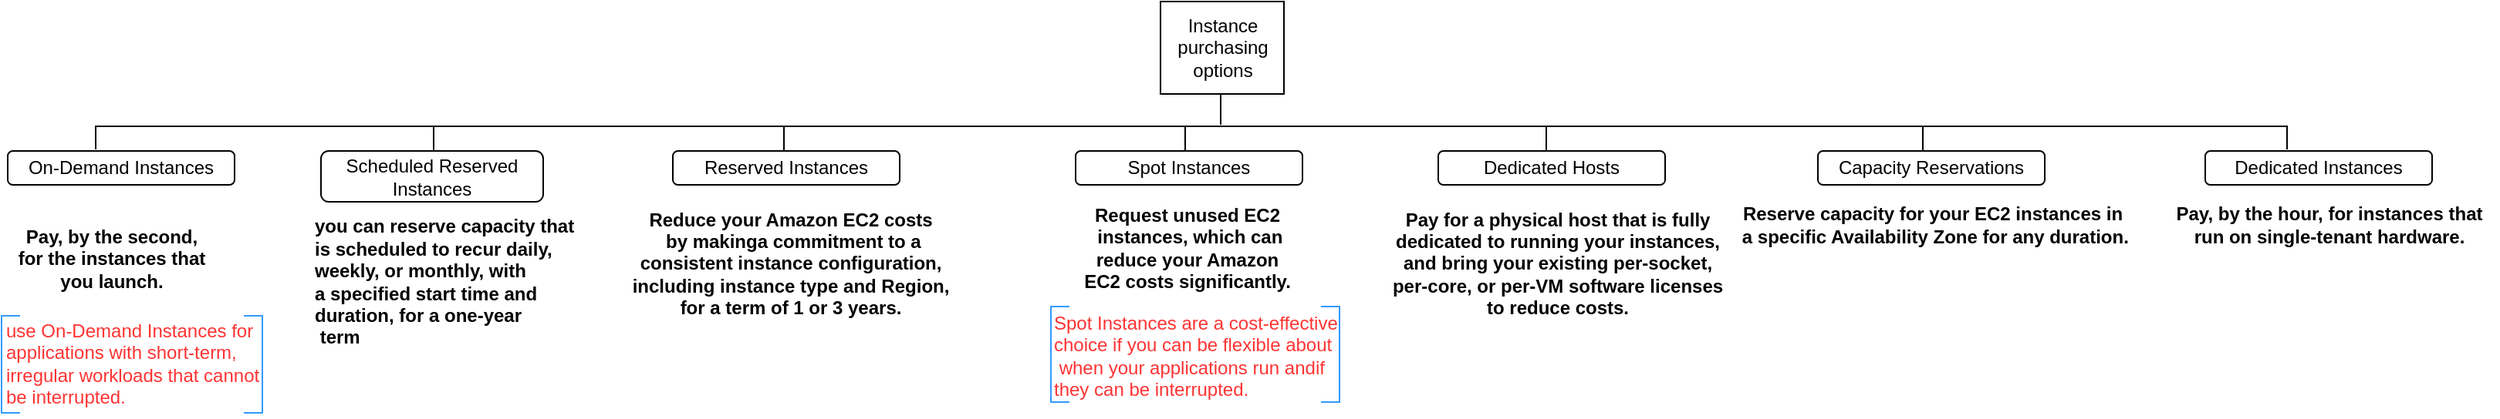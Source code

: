 <mxfile version="20.0.4" type="github">
  <diagram id="NRUUry7xWAZrR5KbMhYG" name="Page-1">
    <mxGraphModel dx="733" dy="550" grid="1" gridSize="10" guides="1" tooltips="1" connect="1" arrows="1" fold="1" page="1" pageScale="1" pageWidth="1654" pageHeight="1169" math="0" shadow="0">
      <root>
        <mxCell id="0" />
        <mxCell id="1" parent="0" />
        <mxCell id="CTkGnxyHy4XQXVknj4H4-1" value="Instance &lt;br&gt;purchasing &lt;br&gt;options" style="text;html=1;align=center;verticalAlign=middle;resizable=0;points=[];autosize=1;strokeColor=default;fillColor=none;" vertex="1" parent="1">
          <mxGeometry x="780" y="10" width="80" height="60" as="geometry" />
        </mxCell>
        <mxCell id="CTkGnxyHy4XQXVknj4H4-2" value="On-Demand Instances" style="rounded=1;whiteSpace=wrap;html=1;strokeColor=default;fillColor=none;" vertex="1" parent="1">
          <mxGeometry x="33" y="107" width="147" height="22" as="geometry" />
        </mxCell>
        <mxCell id="CTkGnxyHy4XQXVknj4H4-3" value="Scheduled Reserved Instances" style="rounded=1;whiteSpace=wrap;html=1;strokeColor=default;fillColor=none;" vertex="1" parent="1">
          <mxGeometry x="236" y="107" width="144" height="33" as="geometry" />
        </mxCell>
        <mxCell id="CTkGnxyHy4XQXVknj4H4-4" value="Reserved Instances" style="rounded=1;whiteSpace=wrap;html=1;strokeColor=default;fillColor=none;" vertex="1" parent="1">
          <mxGeometry x="464" y="107" width="147" height="22" as="geometry" />
        </mxCell>
        <mxCell id="CTkGnxyHy4XQXVknj4H4-5" value="Spot Instances" style="rounded=1;whiteSpace=wrap;html=1;strokeColor=default;fillColor=none;" vertex="1" parent="1">
          <mxGeometry x="725" y="107" width="147" height="22" as="geometry" />
        </mxCell>
        <mxCell id="CTkGnxyHy4XQXVknj4H4-7" value="Dedicated Hosts" style="rounded=1;whiteSpace=wrap;html=1;strokeColor=default;fillColor=none;" vertex="1" parent="1">
          <mxGeometry x="960" y="107" width="147" height="22" as="geometry" />
        </mxCell>
        <mxCell id="CTkGnxyHy4XQXVknj4H4-8" value="Dedicated Instances" style="rounded=1;whiteSpace=wrap;html=1;strokeColor=default;fillColor=none;" vertex="1" parent="1">
          <mxGeometry x="1457" y="107" width="147" height="22" as="geometry" />
        </mxCell>
        <mxCell id="CTkGnxyHy4XQXVknj4H4-9" value="Capacity Reservations" style="rounded=1;whiteSpace=wrap;html=1;strokeColor=default;fillColor=none;" vertex="1" parent="1">
          <mxGeometry x="1206" y="107" width="147" height="22" as="geometry" />
        </mxCell>
        <mxCell id="CTkGnxyHy4XQXVknj4H4-12" value="Pay, by the second, &lt;br&gt;for the instances that &lt;br&gt;you launch." style="text;html=1;align=center;verticalAlign=middle;resizable=0;points=[];autosize=1;strokeColor=none;fillColor=none;fontStyle=1" vertex="1" parent="1">
          <mxGeometry x="30" y="147" width="140" height="60" as="geometry" />
        </mxCell>
        <mxCell id="CTkGnxyHy4XQXVknj4H4-13" value="you can reserve capacity that &lt;br&gt;is scheduled to recur daily, &lt;br&gt;weekly, or monthly, with &lt;br&gt;a specified start time and &lt;br&gt;duration, for a one-year&lt;br&gt;&amp;nbsp;term" style="text;html=1;align=left;verticalAlign=middle;resizable=0;points=[];autosize=1;strokeColor=none;fillColor=none;fontStyle=1" vertex="1" parent="1">
          <mxGeometry x="230" y="142" width="190" height="100" as="geometry" />
        </mxCell>
        <mxCell id="CTkGnxyHy4XQXVknj4H4-14" value="Reduce your Amazon EC2 costs&lt;br&gt;&amp;nbsp;by makinga commitment to a &lt;br&gt;consistent instance configuration, &lt;br&gt;including instance type and Region, &lt;br&gt;for a term of 1 or 3 years." style="text;html=1;align=center;verticalAlign=middle;resizable=0;points=[];autosize=1;strokeColor=none;fillColor=none;fontStyle=1" vertex="1" parent="1">
          <mxGeometry x="425" y="135" width="230" height="90" as="geometry" />
        </mxCell>
        <mxCell id="CTkGnxyHy4XQXVknj4H4-15" value="Request unused EC2&lt;br&gt;&amp;nbsp;instances, which can &lt;br&gt;reduce your Amazon &lt;br&gt;EC2 costs significantly." style="text;html=1;align=center;verticalAlign=middle;resizable=0;points=[];autosize=1;strokeColor=none;fillColor=none;fontStyle=1" vertex="1" parent="1">
          <mxGeometry x="717" y="135" width="160" height="70" as="geometry" />
        </mxCell>
        <mxCell id="CTkGnxyHy4XQXVknj4H4-16" value="Pay for a physical host that is fully &lt;br&gt;dedicated to running your instances, &lt;br&gt;and bring your existing per-socket, &lt;br&gt;per-core, or per-VM software licenses &lt;br&gt;to reduce costs." style="text;html=1;align=center;verticalAlign=middle;resizable=0;points=[];autosize=1;strokeColor=none;fillColor=none;fontStyle=1" vertex="1" parent="1">
          <mxGeometry x="917" y="135" width="240" height="90" as="geometry" />
        </mxCell>
        <mxCell id="CTkGnxyHy4XQXVknj4H4-17" value="Reserve capacity for your EC2 instances in&lt;br&gt;&amp;nbsp;a specific Availability Zone for any duration." style="text;html=1;align=center;verticalAlign=middle;resizable=0;points=[];autosize=1;strokeColor=none;fillColor=none;fontStyle=1" vertex="1" parent="1">
          <mxGeometry x="1140" y="135" width="280" height="40" as="geometry" />
        </mxCell>
        <mxCell id="CTkGnxyHy4XQXVknj4H4-19" value="Pay, by the hour, for instances that &lt;br&gt;run on single-tenant hardware." style="text;html=1;align=center;verticalAlign=middle;resizable=0;points=[];autosize=1;strokeColor=none;fillColor=none;fontStyle=1" vertex="1" parent="1">
          <mxGeometry x="1427" y="135" width="220" height="40" as="geometry" />
        </mxCell>
        <mxCell id="CTkGnxyHy4XQXVknj4H4-20" value="" style="strokeWidth=1;html=1;shape=mxgraph.flowchart.annotation_1;align=left;pointerEvents=1;direction=south;" vertex="1" parent="1">
          <mxGeometry x="90" y="91" width="1420" height="15" as="geometry" />
        </mxCell>
        <mxCell id="CTkGnxyHy4XQXVknj4H4-21" value="" style="endArrow=none;html=1;rounded=0;" edge="1" parent="1">
          <mxGeometry width="50" height="50" relative="1" as="geometry">
            <mxPoint x="819" y="90" as="sourcePoint" />
            <mxPoint x="819" y="70" as="targetPoint" />
          </mxGeometry>
        </mxCell>
        <mxCell id="CTkGnxyHy4XQXVknj4H4-22" value="" style="endArrow=none;html=1;rounded=0;" edge="1" parent="1">
          <mxGeometry width="50" height="50" relative="1" as="geometry">
            <mxPoint x="819" y="90" as="sourcePoint" />
            <mxPoint x="819" y="70" as="targetPoint" />
          </mxGeometry>
        </mxCell>
        <mxCell id="CTkGnxyHy4XQXVknj4H4-24" value="" style="line;strokeWidth=1;html=1;fillColor=none;direction=south;" vertex="1" parent="1">
          <mxGeometry x="304" y="91" width="10" height="16" as="geometry" />
        </mxCell>
        <mxCell id="CTkGnxyHy4XQXVknj4H4-25" value="" style="line;strokeWidth=1;html=1;fillColor=none;direction=south;" vertex="1" parent="1">
          <mxGeometry x="531" y="91" width="10" height="16" as="geometry" />
        </mxCell>
        <mxCell id="CTkGnxyHy4XQXVknj4H4-26" value="" style="line;strokeWidth=1;html=1;fillColor=none;direction=south;" vertex="1" parent="1">
          <mxGeometry x="1025" y="91" width="10" height="16" as="geometry" />
        </mxCell>
        <mxCell id="CTkGnxyHy4XQXVknj4H4-27" value="" style="line;strokeWidth=1;html=1;fillColor=none;direction=south;" vertex="1" parent="1">
          <mxGeometry x="791" y="91" width="10" height="16" as="geometry" />
        </mxCell>
        <mxCell id="CTkGnxyHy4XQXVknj4H4-28" value="" style="line;strokeWidth=1;html=1;fillColor=none;direction=south;" vertex="1" parent="1">
          <mxGeometry x="1269" y="91" width="10" height="16" as="geometry" />
        </mxCell>
        <mxCell id="CTkGnxyHy4XQXVknj4H4-29" value="&lt;font color=&quot;#ff3333&quot;&gt;use On-Demand Instances for &lt;br&gt;applications with short-term,&amp;nbsp;&lt;br&gt;irregular workloads that cannot &lt;br&gt;be interrupted.&lt;/font&gt;" style="text;html=1;align=left;verticalAlign=middle;resizable=0;points=[];autosize=1;strokeColor=none;fillColor=none;" vertex="1" parent="1">
          <mxGeometry x="30" y="210" width="190" height="70" as="geometry" />
        </mxCell>
        <mxCell id="CTkGnxyHy4XQXVknj4H4-31" value="" style="strokeWidth=1;html=1;shape=mxgraph.flowchart.annotation_1;align=left;pointerEvents=1;fontColor=#000033;fillColor=none;strokeColor=#3399FF;" vertex="1" parent="1">
          <mxGeometry x="29" y="214" width="12" height="63" as="geometry" />
        </mxCell>
        <mxCell id="CTkGnxyHy4XQXVknj4H4-32" value="" style="strokeWidth=1;html=1;shape=mxgraph.flowchart.annotation_1;align=left;pointerEvents=1;fontColor=#000033;fillColor=none;direction=west;strokeColor=#3399FF;" vertex="1" parent="1">
          <mxGeometry x="186" y="214" width="12" height="63" as="geometry" />
        </mxCell>
        <mxCell id="CTkGnxyHy4XQXVknj4H4-33" value="Spot Instances are a cost-effective &lt;br&gt;choice if you can be flexible about&lt;br&gt;&amp;nbsp;when your applications run andif &lt;br&gt;they can be interrupted." style="text;html=1;align=left;verticalAlign=middle;resizable=0;points=[];autosize=1;strokeColor=none;fillColor=none;fontColor=#FF3333;" vertex="1" parent="1">
          <mxGeometry x="709" y="205" width="210" height="70" as="geometry" />
        </mxCell>
        <mxCell id="CTkGnxyHy4XQXVknj4H4-36" value="" style="strokeWidth=1;html=1;shape=mxgraph.flowchart.annotation_1;align=left;pointerEvents=1;fontColor=#000033;fillColor=none;strokeColor=#3399FF;" vertex="1" parent="1">
          <mxGeometry x="709" y="208" width="12" height="62" as="geometry" />
        </mxCell>
        <mxCell id="CTkGnxyHy4XQXVknj4H4-37" value="" style="strokeWidth=1;html=1;shape=mxgraph.flowchart.annotation_1;align=left;pointerEvents=1;fontColor=#000033;fillColor=none;direction=west;strokeColor=#3399FF;" vertex="1" parent="1">
          <mxGeometry x="884" y="208" width="12" height="62" as="geometry" />
        </mxCell>
      </root>
    </mxGraphModel>
  </diagram>
</mxfile>

